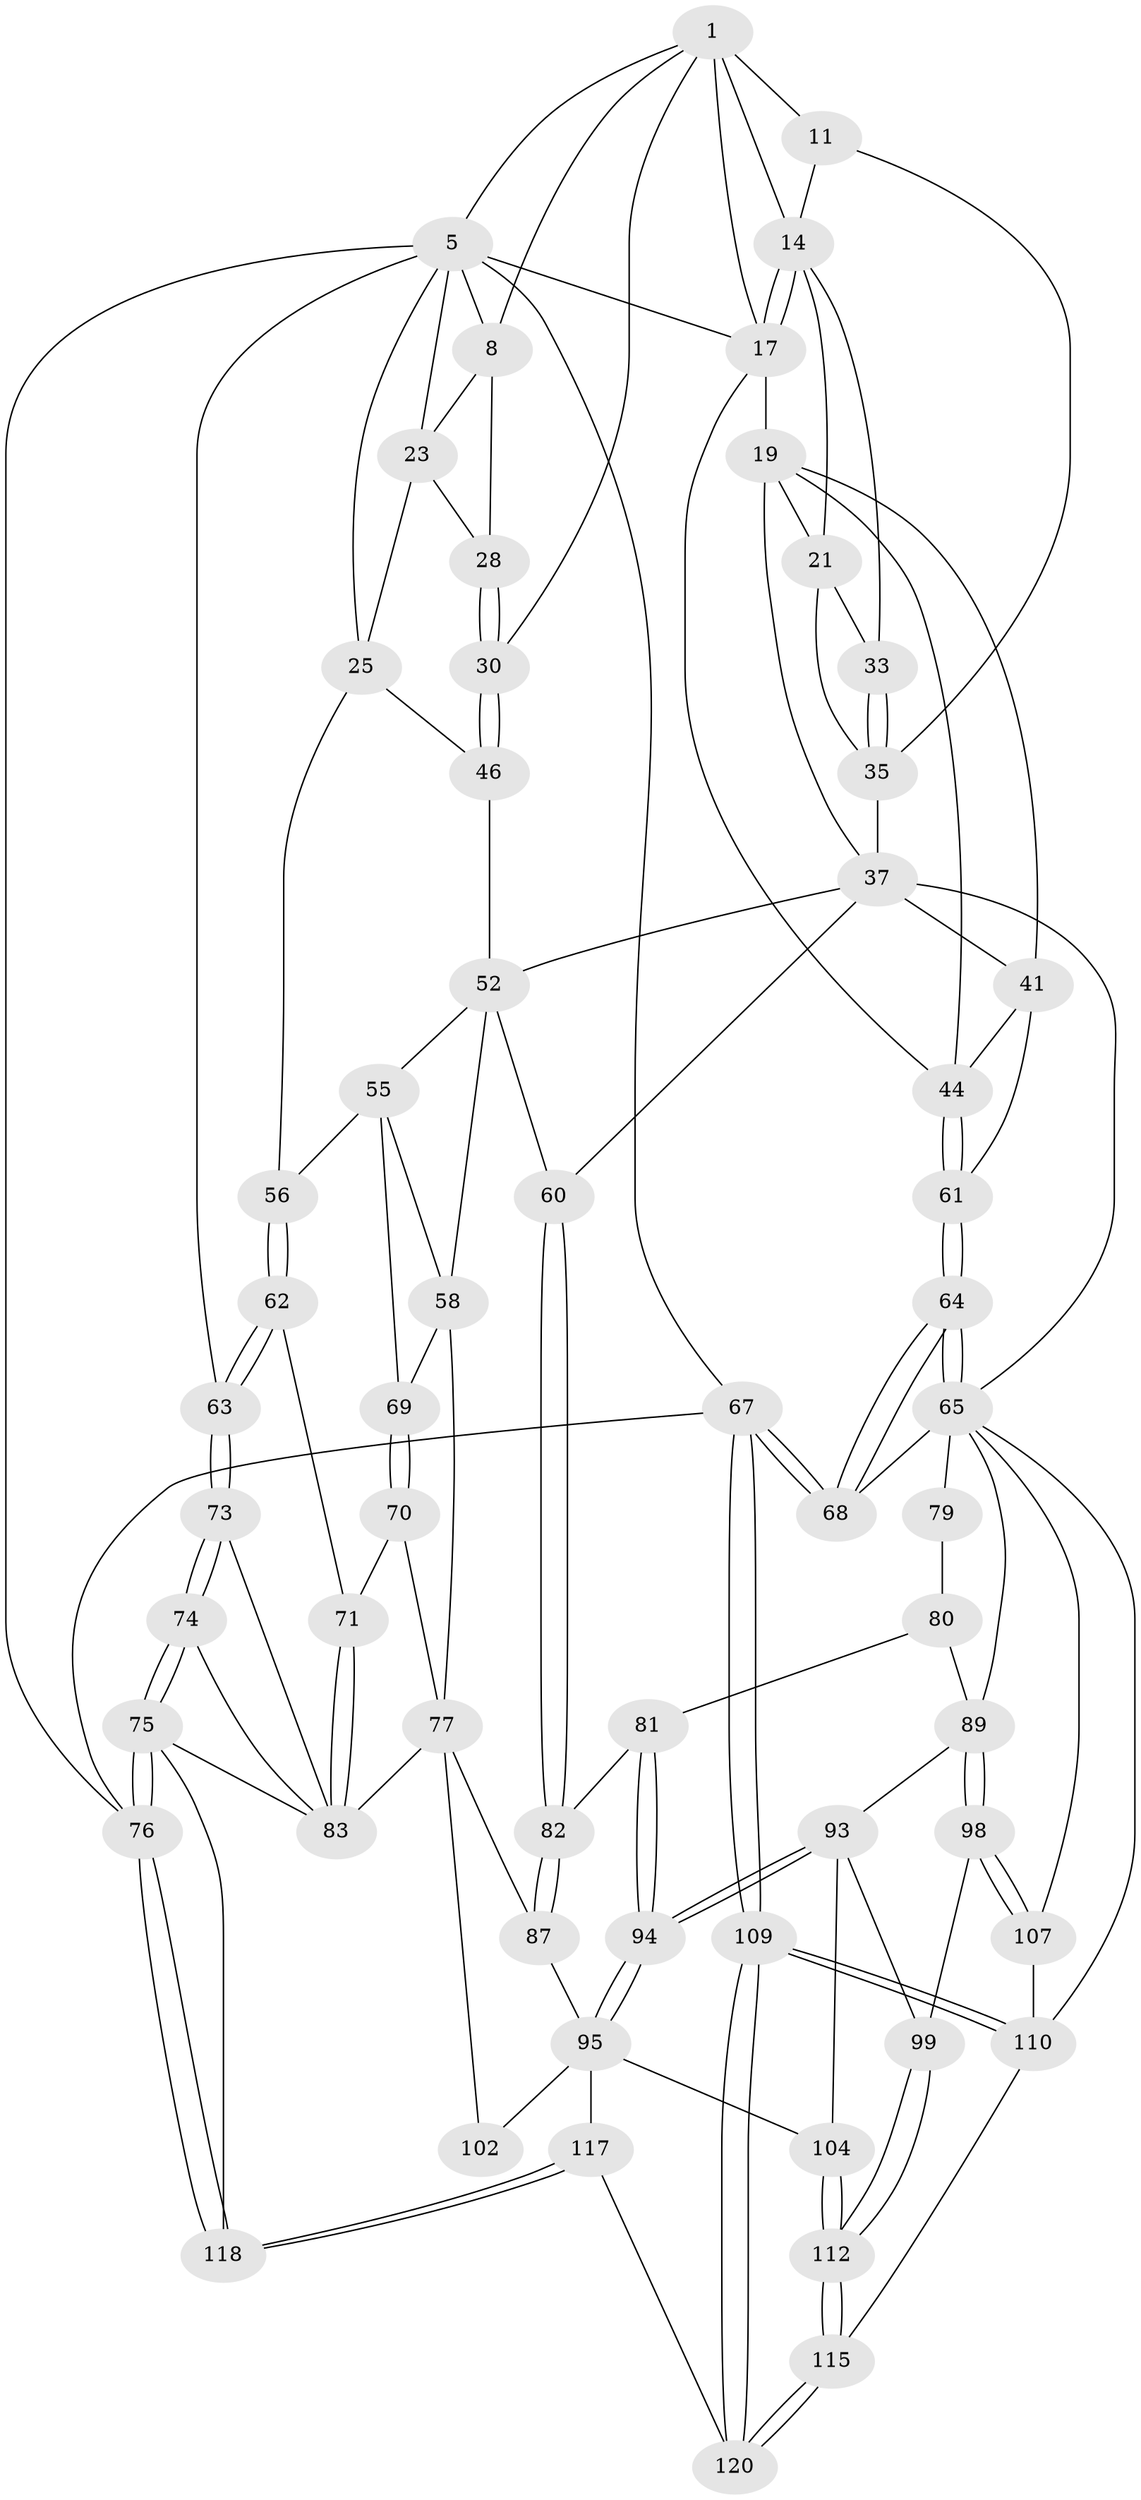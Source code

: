 // original degree distribution, {3: 0.016666666666666666, 4: 0.225, 6: 0.20833333333333334, 5: 0.55}
// Generated by graph-tools (version 1.1) at 2025/17/03/09/25 04:17:11]
// undirected, 60 vertices, 144 edges
graph export_dot {
graph [start="1"]
  node [color=gray90,style=filled];
  1 [pos="+0.4969219642744692+0",super="+2+9"];
  5 [pos="+1+0",super="+6"];
  8 [pos="+0.2933304219593003+0",super="+10"];
  11 [pos="+0.5705128206154096+0.10116544314519407",super="+12"];
  14 [pos="+0.690333491664956+0",super="+15"];
  17 [pos="+0.8285579959953757+0.07562164023065816",super="+18"];
  19 [pos="+0.8270154873569823+0.13532866955329487",super="+20+40"];
  21 [pos="+0.705285569678543+0.1057114403275325",super="+32"];
  23 [pos="+0.12149758808916795+0",super="+24"];
  25 [pos="+0.2039015879106929+0.14266719794304206",super="+26+47"];
  28 [pos="+0.3367513784785036+0.10657679407224671"];
  30 [pos="+0.4077180681213129+0.23498179069522732"];
  33 [pos="+0.6024025750406685+0.13249406836110117"];
  35 [pos="+0.5951693049004712+0.17712667091056292",super="+39+36"];
  37 [pos="+0.7198037437534535+0.23827069948423563",super="+38+43"];
  41 [pos="+0.8424336061922799+0.36218362457410286",super="+42"];
  44 [pos="+1+0.1554538002747502",super="+45"];
  46 [pos="+0.33356561426200193+0.29104564430960966"];
  52 [pos="+0.41735135812484736+0.4013414616009259",super="+57+53"];
  55 [pos="+0.23326057148103985+0.4780872379811406",super="+59"];
  56 [pos="+0.21227121222551984+0.45391308475466835"];
  58 [pos="+0.3547950388149841+0.5719954124052389",super="+72"];
  60 [pos="+0.3921882666858906+0.6031223713696726"];
  61 [pos="+1+0.5685863779054965"];
  62 [pos="+0+0.5279351677418781"];
  63 [pos="+0+0.47051959635429424"];
  64 [pos="+1+0.7221217521211255"];
  65 [pos="+0.8534562826186264+0.6374659012969116",super="+66+85"];
  67 [pos="+1+1"];
  68 [pos="+1+1"];
  69 [pos="+0.17772375727559442+0.5864004423530057"];
  70 [pos="+0.08634069688245068+0.6033701711582287"];
  71 [pos="+0.010832697977473995+0.5407810391173675"];
  73 [pos="+0+0.6902588173357944"];
  74 [pos="+0+0.9139157394375663"];
  75 [pos="+0+1",super="+119"];
  76 [pos="+0+1"];
  77 [pos="+0.17932805263144624+0.6925243383727364",super="+88+78"];
  79 [pos="+0.6946841734166589+0.5450200696563191"];
  80 [pos="+0.49746834292442355+0.6308386549986729"];
  81 [pos="+0.3995615235110122+0.6217693453423678"];
  82 [pos="+0.3985247564055286+0.6213076260004826"];
  83 [pos="+0.048936081929769816+0.7331452717722234",super="+84"];
  87 [pos="+0.3404598568220545+0.6863210010284273"];
  89 [pos="+0.6328134076616825+0.7621304378682449",super="+90"];
  93 [pos="+0.5456695417481814+0.7744138565809995",super="+100"];
  94 [pos="+0.4719282499724183+0.7889179290311469"];
  95 [pos="+0.46961593052779405+0.8702119637126098",super="+96"];
  98 [pos="+0.6321686692916676+0.8335340226463388"];
  99 [pos="+0.6225259952016717+0.8394792604931234"];
  102 [pos="+0.20115042215972584+0.8475316501948901"];
  104 [pos="+0.48752921687624895+0.8770943906088587"];
  107 [pos="+0.6525012983952412+0.8492705499652533",super="+113"];
  109 [pos="+1+1"];
  110 [pos="+0.8365365205698755+1",super="+111+114"];
  112 [pos="+0.53786848728927+0.9074291117782842"];
  115 [pos="+0.5690257892714898+1"];
  117 [pos="+0.308000972532712+1"];
  118 [pos="+0.2045383831400846+1"];
  120 [pos="+0.5491884296725517+1"];
  1 -- 17;
  1 -- 5;
  1 -- 11 [weight=3];
  1 -- 14;
  1 -- 8;
  1 -- 30;
  5 -- 67;
  5 -- 17;
  5 -- 23;
  5 -- 8;
  5 -- 25;
  5 -- 76;
  5 -- 63;
  8 -- 28;
  8 -- 23;
  11 -- 14;
  11 -- 35;
  14 -- 17;
  14 -- 17;
  14 -- 33;
  14 -- 21;
  17 -- 19;
  17 -- 44;
  19 -- 21;
  19 -- 37;
  19 -- 41;
  19 -- 44;
  21 -- 33;
  21 -- 35;
  23 -- 25;
  23 -- 28;
  25 -- 56;
  25 -- 46;
  28 -- 30;
  28 -- 30;
  30 -- 46;
  30 -- 46;
  33 -- 35;
  33 -- 35;
  35 -- 37 [weight=2];
  37 -- 65;
  37 -- 52;
  37 -- 41;
  37 -- 60;
  41 -- 61;
  41 -- 44;
  44 -- 61;
  44 -- 61;
  46 -- 52;
  52 -- 58;
  52 -- 60;
  52 -- 55;
  55 -- 56;
  55 -- 58;
  55 -- 69;
  56 -- 62;
  56 -- 62;
  58 -- 77;
  58 -- 69;
  60 -- 82;
  60 -- 82;
  61 -- 64;
  61 -- 64;
  62 -- 63;
  62 -- 63;
  62 -- 71;
  63 -- 73;
  63 -- 73;
  64 -- 65;
  64 -- 65;
  64 -- 68;
  64 -- 68;
  65 -- 79 [weight=2];
  65 -- 68;
  65 -- 89;
  65 -- 107;
  65 -- 110;
  67 -- 68;
  67 -- 68;
  67 -- 109;
  67 -- 109;
  67 -- 76;
  69 -- 70;
  69 -- 70;
  70 -- 71;
  70 -- 77;
  71 -- 83;
  71 -- 83;
  73 -- 74;
  73 -- 74;
  73 -- 83;
  74 -- 75;
  74 -- 75;
  74 -- 83;
  75 -- 76;
  75 -- 76;
  75 -- 83;
  75 -- 118;
  76 -- 118;
  76 -- 118;
  77 -- 102;
  77 -- 87;
  77 -- 83 [weight=3];
  79 -- 80;
  80 -- 81;
  80 -- 89;
  81 -- 82;
  81 -- 94;
  81 -- 94;
  82 -- 87;
  82 -- 87;
  87 -- 95;
  89 -- 98;
  89 -- 98;
  89 -- 93;
  93 -- 94;
  93 -- 94;
  93 -- 104;
  93 -- 99;
  94 -- 95;
  94 -- 95;
  95 -- 104;
  95 -- 102 [weight=2];
  95 -- 117;
  98 -- 99;
  98 -- 107;
  98 -- 107;
  99 -- 112;
  99 -- 112;
  104 -- 112;
  104 -- 112;
  107 -- 110 [weight=2];
  109 -- 110;
  109 -- 110;
  109 -- 120;
  109 -- 120;
  110 -- 115;
  112 -- 115;
  112 -- 115;
  115 -- 120;
  115 -- 120;
  117 -- 118;
  117 -- 118;
  117 -- 120;
}
